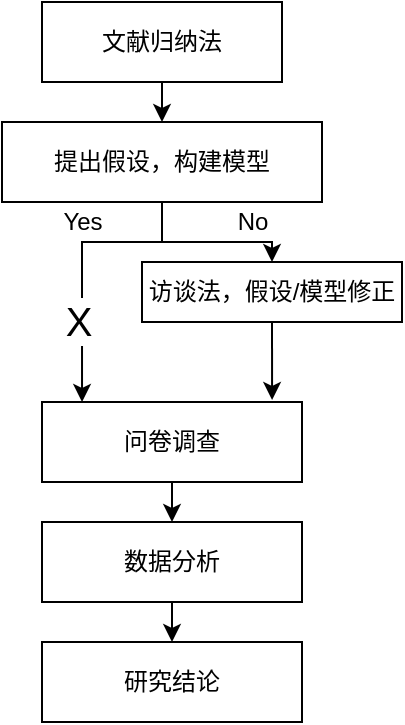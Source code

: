 <mxfile version="14.7.5" type="github">
  <diagram id="8EniQSuFM4nlBwsfWyXs" name="Page-1">
    <mxGraphModel dx="946" dy="482" grid="1" gridSize="10" guides="1" tooltips="1" connect="1" arrows="1" fold="1" page="1" pageScale="1" pageWidth="827" pageHeight="1169" math="0" shadow="0">
      <root>
        <mxCell id="0" />
        <mxCell id="1" parent="0" />
        <mxCell id="10OpEtfYLtjAgeZLwmu4-7" style="edgeStyle=orthogonalEdgeStyle;rounded=0;orthogonalLoop=1;jettySize=auto;html=1;exitX=0.5;exitY=1;exitDx=0;exitDy=0;entryX=0.5;entryY=0;entryDx=0;entryDy=0;" edge="1" parent="1" source="10OpEtfYLtjAgeZLwmu4-1" target="10OpEtfYLtjAgeZLwmu4-2">
          <mxGeometry relative="1" as="geometry" />
        </mxCell>
        <mxCell id="10OpEtfYLtjAgeZLwmu4-1" value="文献归纳法" style="rounded=0;whiteSpace=wrap;html=1;" vertex="1" parent="1">
          <mxGeometry x="160" y="120" width="120" height="40" as="geometry" />
        </mxCell>
        <mxCell id="10OpEtfYLtjAgeZLwmu4-6" style="edgeStyle=orthogonalEdgeStyle;rounded=0;orthogonalLoop=1;jettySize=auto;html=1;exitX=0.5;exitY=1;exitDx=0;exitDy=0;entryX=0.5;entryY=0;entryDx=0;entryDy=0;" edge="1" parent="1" source="10OpEtfYLtjAgeZLwmu4-2" target="10OpEtfYLtjAgeZLwmu4-4">
          <mxGeometry relative="1" as="geometry" />
        </mxCell>
        <mxCell id="10OpEtfYLtjAgeZLwmu4-19" style="edgeStyle=orthogonalEdgeStyle;rounded=0;orthogonalLoop=1;jettySize=auto;html=1;exitX=0.5;exitY=1;exitDx=0;exitDy=0;entryX=0.154;entryY=0;entryDx=0;entryDy=0;entryPerimeter=0;" edge="1" parent="1" source="10OpEtfYLtjAgeZLwmu4-2" target="10OpEtfYLtjAgeZLwmu4-3">
          <mxGeometry relative="1" as="geometry">
            <Array as="points">
              <mxPoint x="220" y="240" />
              <mxPoint x="180" y="240" />
            </Array>
          </mxGeometry>
        </mxCell>
        <mxCell id="10OpEtfYLtjAgeZLwmu4-25" value="X" style="edgeLabel;html=1;align=center;verticalAlign=middle;resizable=0;points=[];fontSize=20;" vertex="1" connectable="0" parent="10OpEtfYLtjAgeZLwmu4-19">
          <mxGeometry x="0.414" y="-2" relative="1" as="geometry">
            <mxPoint as="offset" />
          </mxGeometry>
        </mxCell>
        <mxCell id="10OpEtfYLtjAgeZLwmu4-2" value="提出假设，构建模型" style="rounded=0;whiteSpace=wrap;html=1;" vertex="1" parent="1">
          <mxGeometry x="140" y="180" width="160" height="40" as="geometry" />
        </mxCell>
        <mxCell id="10OpEtfYLtjAgeZLwmu4-17" style="edgeStyle=orthogonalEdgeStyle;rounded=0;orthogonalLoop=1;jettySize=auto;html=1;exitX=0.5;exitY=1;exitDx=0;exitDy=0;entryX=0.5;entryY=0;entryDx=0;entryDy=0;" edge="1" parent="1" source="10OpEtfYLtjAgeZLwmu4-3" target="10OpEtfYLtjAgeZLwmu4-16">
          <mxGeometry relative="1" as="geometry" />
        </mxCell>
        <mxCell id="10OpEtfYLtjAgeZLwmu4-3" value="问卷调查" style="rounded=0;whiteSpace=wrap;html=1;" vertex="1" parent="1">
          <mxGeometry x="160" y="320" width="130" height="40" as="geometry" />
        </mxCell>
        <mxCell id="10OpEtfYLtjAgeZLwmu4-24" style="edgeStyle=orthogonalEdgeStyle;rounded=0;orthogonalLoop=1;jettySize=auto;html=1;exitX=0.5;exitY=1;exitDx=0;exitDy=0;entryX=0.885;entryY=-0.025;entryDx=0;entryDy=0;entryPerimeter=0;" edge="1" parent="1" source="10OpEtfYLtjAgeZLwmu4-4" target="10OpEtfYLtjAgeZLwmu4-3">
          <mxGeometry relative="1" as="geometry" />
        </mxCell>
        <mxCell id="10OpEtfYLtjAgeZLwmu4-4" value="访谈法，假设/模型修正" style="rounded=0;whiteSpace=wrap;html=1;" vertex="1" parent="1">
          <mxGeometry x="210" y="250" width="130" height="30" as="geometry" />
        </mxCell>
        <mxCell id="10OpEtfYLtjAgeZLwmu4-14" value="No" style="text;html=1;align=center;verticalAlign=middle;resizable=0;points=[];autosize=1;strokeColor=none;" vertex="1" parent="1">
          <mxGeometry x="250" y="220" width="30" height="20" as="geometry" />
        </mxCell>
        <mxCell id="10OpEtfYLtjAgeZLwmu4-23" style="edgeStyle=orthogonalEdgeStyle;rounded=0;orthogonalLoop=1;jettySize=auto;html=1;exitX=0.5;exitY=1;exitDx=0;exitDy=0;entryX=0.5;entryY=0;entryDx=0;entryDy=0;" edge="1" parent="1" source="10OpEtfYLtjAgeZLwmu4-16" target="10OpEtfYLtjAgeZLwmu4-22">
          <mxGeometry relative="1" as="geometry" />
        </mxCell>
        <mxCell id="10OpEtfYLtjAgeZLwmu4-16" value="数据分析" style="rounded=0;whiteSpace=wrap;html=1;" vertex="1" parent="1">
          <mxGeometry x="160" y="380" width="130" height="40" as="geometry" />
        </mxCell>
        <mxCell id="10OpEtfYLtjAgeZLwmu4-20" value="Yes" style="text;html=1;align=center;verticalAlign=middle;resizable=0;points=[];autosize=1;strokeColor=none;" vertex="1" parent="1">
          <mxGeometry x="160" y="220" width="40" height="20" as="geometry" />
        </mxCell>
        <mxCell id="10OpEtfYLtjAgeZLwmu4-22" value="研究结论" style="rounded=0;whiteSpace=wrap;html=1;" vertex="1" parent="1">
          <mxGeometry x="160" y="440" width="130" height="40" as="geometry" />
        </mxCell>
      </root>
    </mxGraphModel>
  </diagram>
</mxfile>
